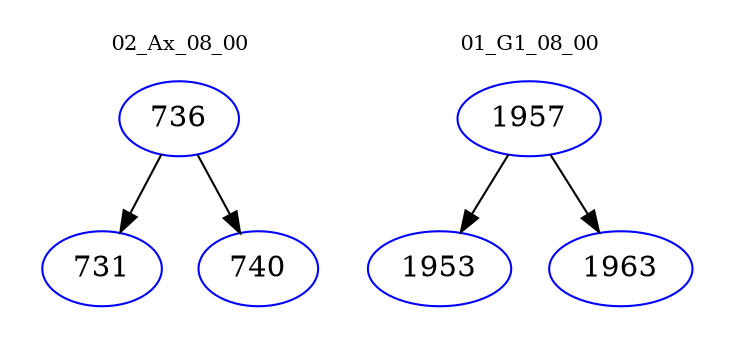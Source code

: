 digraph{
subgraph cluster_0 {
color = white
label = "02_Ax_08_00";
fontsize=10;
T0_736 [label="736", color="blue"]
T0_736 -> T0_731 [color="black"]
T0_731 [label="731", color="blue"]
T0_736 -> T0_740 [color="black"]
T0_740 [label="740", color="blue"]
}
subgraph cluster_1 {
color = white
label = "01_G1_08_00";
fontsize=10;
T1_1957 [label="1957", color="blue"]
T1_1957 -> T1_1953 [color="black"]
T1_1953 [label="1953", color="blue"]
T1_1957 -> T1_1963 [color="black"]
T1_1963 [label="1963", color="blue"]
}
}
